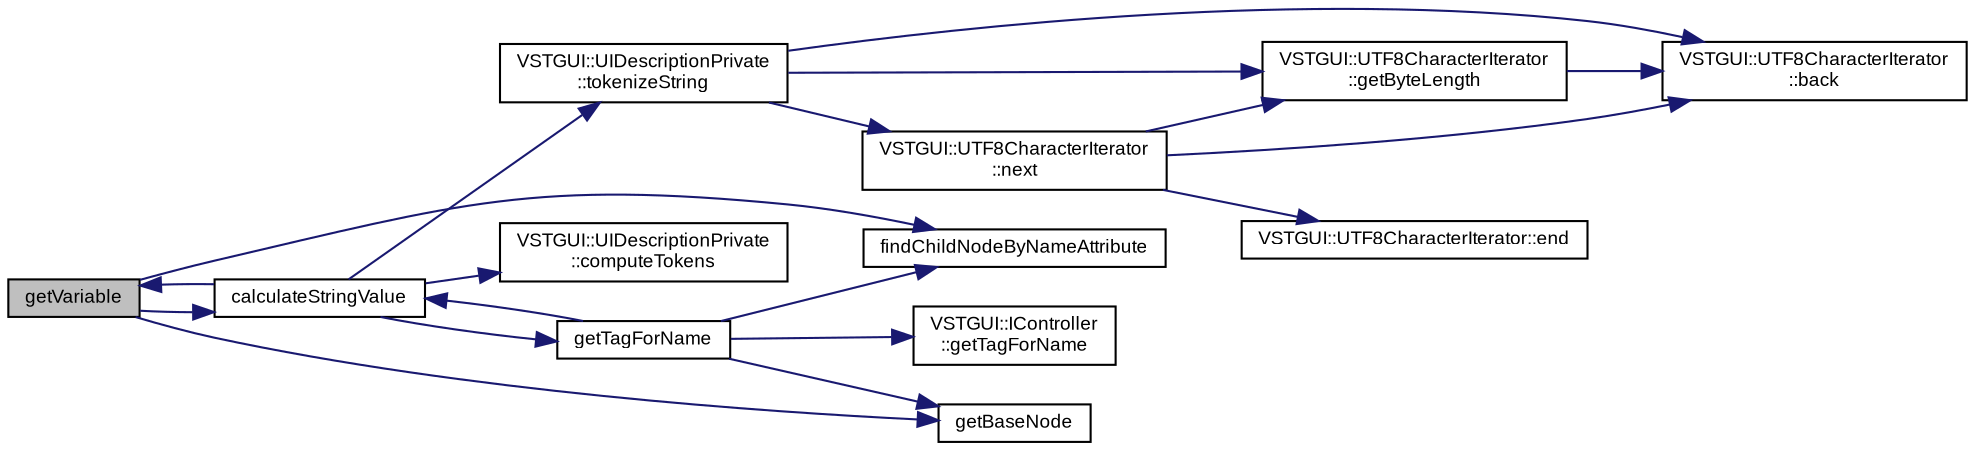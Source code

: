 digraph "getVariable"
{
  bgcolor="transparent";
  edge [fontname="Arial",fontsize="9",labelfontname="Arial",labelfontsize="9"];
  node [fontname="Arial",fontsize="9",shape=record];
  rankdir="LR";
  Node1 [label="getVariable",height=0.2,width=0.4,color="black", fillcolor="grey75", style="filled" fontcolor="black"];
  Node1 -> Node2 [color="midnightblue",fontsize="9",style="solid",fontname="Arial"];
  Node2 [label="findChildNodeByNameAttribute",height=0.2,width=0.4,color="black",URL="$class_v_s_t_g_u_i_1_1_u_i_description.html#a08d7accaf1c7c8e7e45d353e4c3f4bd6"];
  Node1 -> Node3 [color="midnightblue",fontsize="9",style="solid",fontname="Arial"];
  Node3 [label="getBaseNode",height=0.2,width=0.4,color="black",URL="$class_v_s_t_g_u_i_1_1_u_i_description.html#a2b0f673945c12c2dbf13ecdb4d768bf1"];
  Node1 -> Node4 [color="midnightblue",fontsize="9",style="solid",fontname="Arial"];
  Node4 [label="calculateStringValue",height=0.2,width=0.4,color="black",URL="$class_v_s_t_g_u_i_1_1_u_i_description.html#a11aba1ada0a2c98a219d73804984b61f"];
  Node4 -> Node5 [color="midnightblue",fontsize="9",style="solid",fontname="Arial"];
  Node5 [label="VSTGUI::UIDescriptionPrivate\l::tokenizeString",height=0.2,width=0.4,color="black",URL="$namespace_v_s_t_g_u_i_1_1_u_i_description_private.html#ad3175ed8533444130c009f857c2f1c36"];
  Node5 -> Node6 [color="midnightblue",fontsize="9",style="solid",fontname="Arial"];
  Node6 [label="VSTGUI::UTF8CharacterIterator\l::getByteLength",height=0.2,width=0.4,color="black",URL="$class_v_s_t_g_u_i_1_1_u_t_f8_character_iterator.html#ade2221adf6e7b993124a882b984d4564"];
  Node6 -> Node7 [color="midnightblue",fontsize="9",style="solid",fontname="Arial"];
  Node7 [label="VSTGUI::UTF8CharacterIterator\l::back",height=0.2,width=0.4,color="black",URL="$class_v_s_t_g_u_i_1_1_u_t_f8_character_iterator.html#a0bb7394b3cd98cdf7b65bd5105121109"];
  Node5 -> Node8 [color="midnightblue",fontsize="9",style="solid",fontname="Arial"];
  Node8 [label="VSTGUI::UTF8CharacterIterator\l::next",height=0.2,width=0.4,color="black",URL="$class_v_s_t_g_u_i_1_1_u_t_f8_character_iterator.html#aea0742f4dc1c44734017c5b0c21d0413"];
  Node8 -> Node7 [color="midnightblue",fontsize="9",style="solid",fontname="Arial"];
  Node8 -> Node6 [color="midnightblue",fontsize="9",style="solid",fontname="Arial"];
  Node8 -> Node9 [color="midnightblue",fontsize="9",style="solid",fontname="Arial"];
  Node9 [label="VSTGUI::UTF8CharacterIterator::end",height=0.2,width=0.4,color="black",URL="$class_v_s_t_g_u_i_1_1_u_t_f8_character_iterator.html#a03dc55107bee72cd1fccd0fa44d9d211"];
  Node5 -> Node7 [color="midnightblue",fontsize="9",style="solid",fontname="Arial"];
  Node4 -> Node10 [color="midnightblue",fontsize="9",style="solid",fontname="Arial"];
  Node10 [label="getTagForName",height=0.2,width=0.4,color="black",URL="$class_v_s_t_g_u_i_1_1_u_i_description.html#a4d20a5578f2b8cf3f247e5e9726dff75"];
  Node10 -> Node2 [color="midnightblue",fontsize="9",style="solid",fontname="Arial"];
  Node10 -> Node3 [color="midnightblue",fontsize="9",style="solid",fontname="Arial"];
  Node10 -> Node4 [color="midnightblue",fontsize="9",style="solid",fontname="Arial"];
  Node10 -> Node11 [color="midnightblue",fontsize="9",style="solid",fontname="Arial"];
  Node11 [label="VSTGUI::IController\l::getTagForName",height=0.2,width=0.4,color="black",URL="$class_v_s_t_g_u_i_1_1_i_controller.html#a1f450d51458c8ad435c72f8050e75845"];
  Node4 -> Node1 [color="midnightblue",fontsize="9",style="solid",fontname="Arial"];
  Node4 -> Node12 [color="midnightblue",fontsize="9",style="solid",fontname="Arial"];
  Node12 [label="VSTGUI::UIDescriptionPrivate\l::computeTokens",height=0.2,width=0.4,color="black",URL="$namespace_v_s_t_g_u_i_1_1_u_i_description_private.html#aa88f16dcc11608f2b8118778f9e1f3f0"];
}

